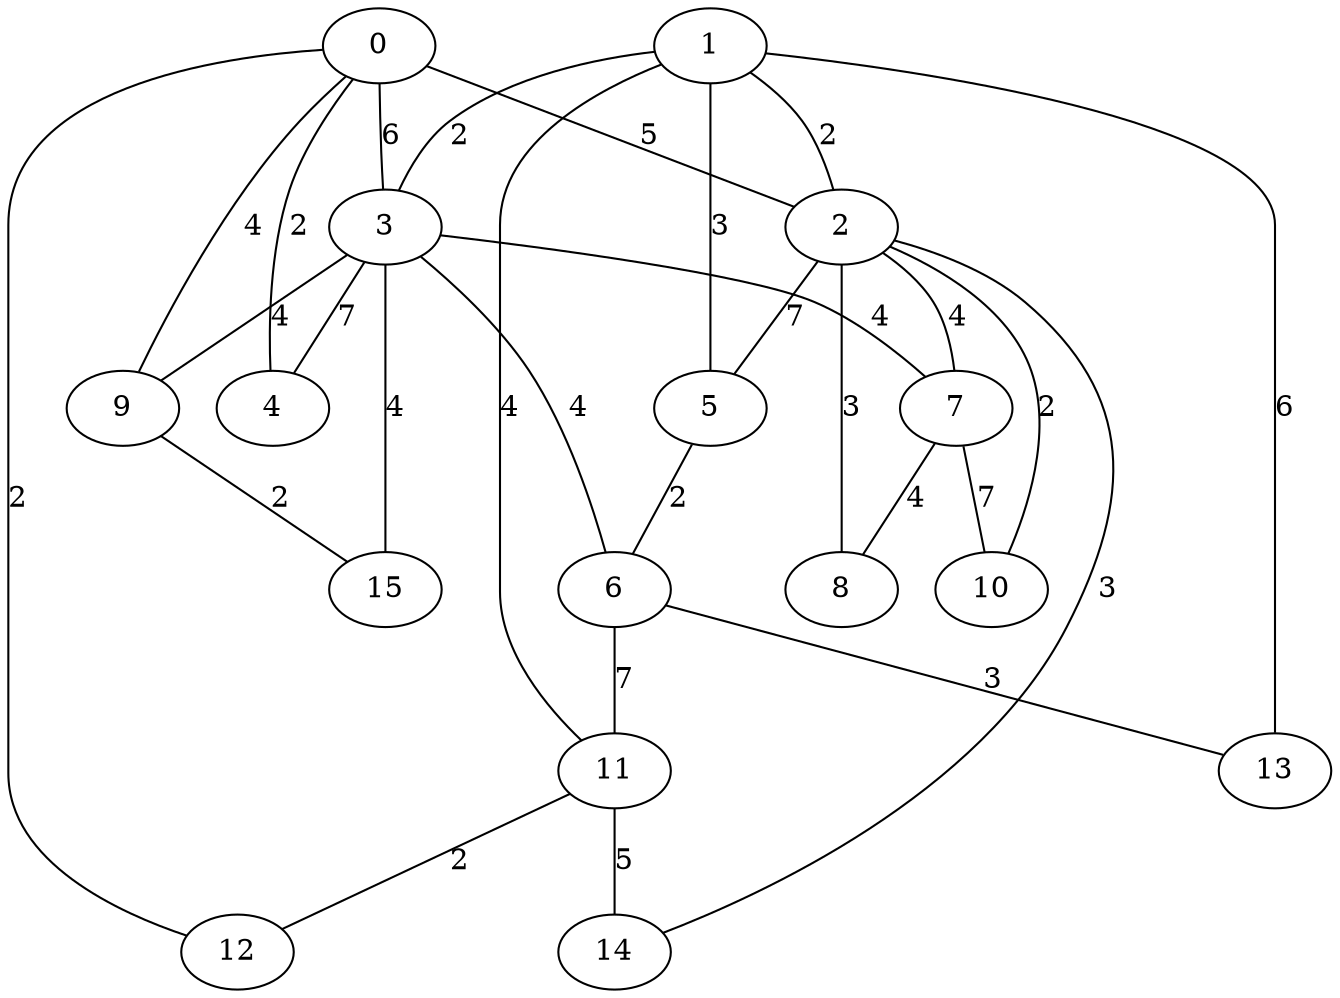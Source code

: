 graph g {
  0 [ habit = 6, size = 477, x = 3, y = 8 ]
  1 [ habit = 2, size = 190, x = 7, y = 6 ]
  2 [ habit = 8, size = 425, x = 6, y = 4 ]
  3 [ habit = 1, size = 468, x = 4, y = 6 ]
  4 [ habit = 1, size = 51, x = 4, y = 10 ]
  5 [ base = 1, habit = 2, size = 299, x = 9, y = 5 ]
  6 [ habit = 2, size = 162, x = 8, y = 7 ]
  7 [ habit = 10, size = 296, x = 4, y = 2 ]
  8 [ habit = 3, size = 288, x = 7, y = 2 ]
  9 [ base = 2, habit = 1, size = 75, x = 1, y = 7 ]
  10 [ habit = 10, size = 328, x = 5, y = 1 ]
  11 [ habit = 3, size = 233, x = 6, y = 9 ]
  12 [ habit = 2, size = 271, x = 3, y = 10 ]
  13 [ habit = 9, size = 398, x = 10, y = 7 ]
  14 [ habit = 6, size = 241, x = 4, y = 5 ]
  15 [ habit = 9, size = 304, x = 1, y = 5 ]

  0 -- 9 [ label = 4, weight = 4 ]
  0 -- 2 [ label = 5, weight = 5 ]
  0 -- 3 [ label = 6, weight = 6 ]
  0 -- 4 [ label = 2, weight = 2 ]
  0 -- 12 [ label = 2, weight = 2 ]
  1 -- 5 [ label = 3, weight = 3 ]
  1 -- 3 [ label = 2, weight = 2 ]
  1 -- 2 [ label = 2, weight = 2 ]
  1 -- 11 [ label = 4, weight = 4 ]
  1 -- 13 [ label = 6, weight = 6 ]
  2 -- 14 [ label = 3, weight = 3 ]
  2 -- 5 [ label = 7, weight = 7 ]
  2 -- 7 [ label = 4, weight = 4 ]
  2 -- 8 [ label = 3, weight = 3 ]
  2 -- 10 [ label = 2, weight = 2 ]
  3 -- 15 [ label = 4, weight = 4 ]
  3 -- 7 [ label = 4, weight = 4 ]
  3 -- 4 [ label = 7, weight = 7 ]
  3 -- 9 [ label = 4, weight = 4 ]
  3 -- 6 [ label = 4, weight = 4 ]
  5 -- 6 [ label = 2, weight = 2 ]
  6 -- 11 [ label = 7, weight = 7 ]
  6 -- 13 [ label = 3, weight = 3 ]
  7 -- 8 [ label = 4, weight = 4 ]
  7 -- 10 [ label = 7, weight = 7 ]
  9 -- 15 [ label = 2, weight = 2 ]
  11 -- 12 [ label = 2, weight = 2 ]
  11 -- 14 [ label = 5, weight = 5 ]
}
